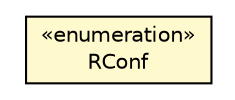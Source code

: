#!/usr/local/bin/dot
#
# Class diagram 
# Generated by UMLGraph version R5_6 (http://www.umlgraph.org/)
#

digraph G {
	edge [fontname="Helvetica",fontsize=10,labelfontname="Helvetica",labelfontsize=10];
	node [fontname="Helvetica",fontsize=10,shape=plaintext];
	nodesep=0.25;
	ranksep=0.5;
	// jason.infra.centralised.RConf
	c56262 [label=<<table title="jason.infra.centralised.RConf" border="0" cellborder="1" cellspacing="0" cellpadding="2" port="p" bgcolor="lemonChiffon" href="./RConf.html">
		<tr><td><table border="0" cellspacing="0" cellpadding="1">
<tr><td align="center" balign="center"> &#171;enumeration&#187; </td></tr>
<tr><td align="center" balign="center"> RConf </td></tr>
		</table></td></tr>
		</table>>, URL="./RConf.html", fontname="Helvetica", fontcolor="black", fontsize=10.0];
}

